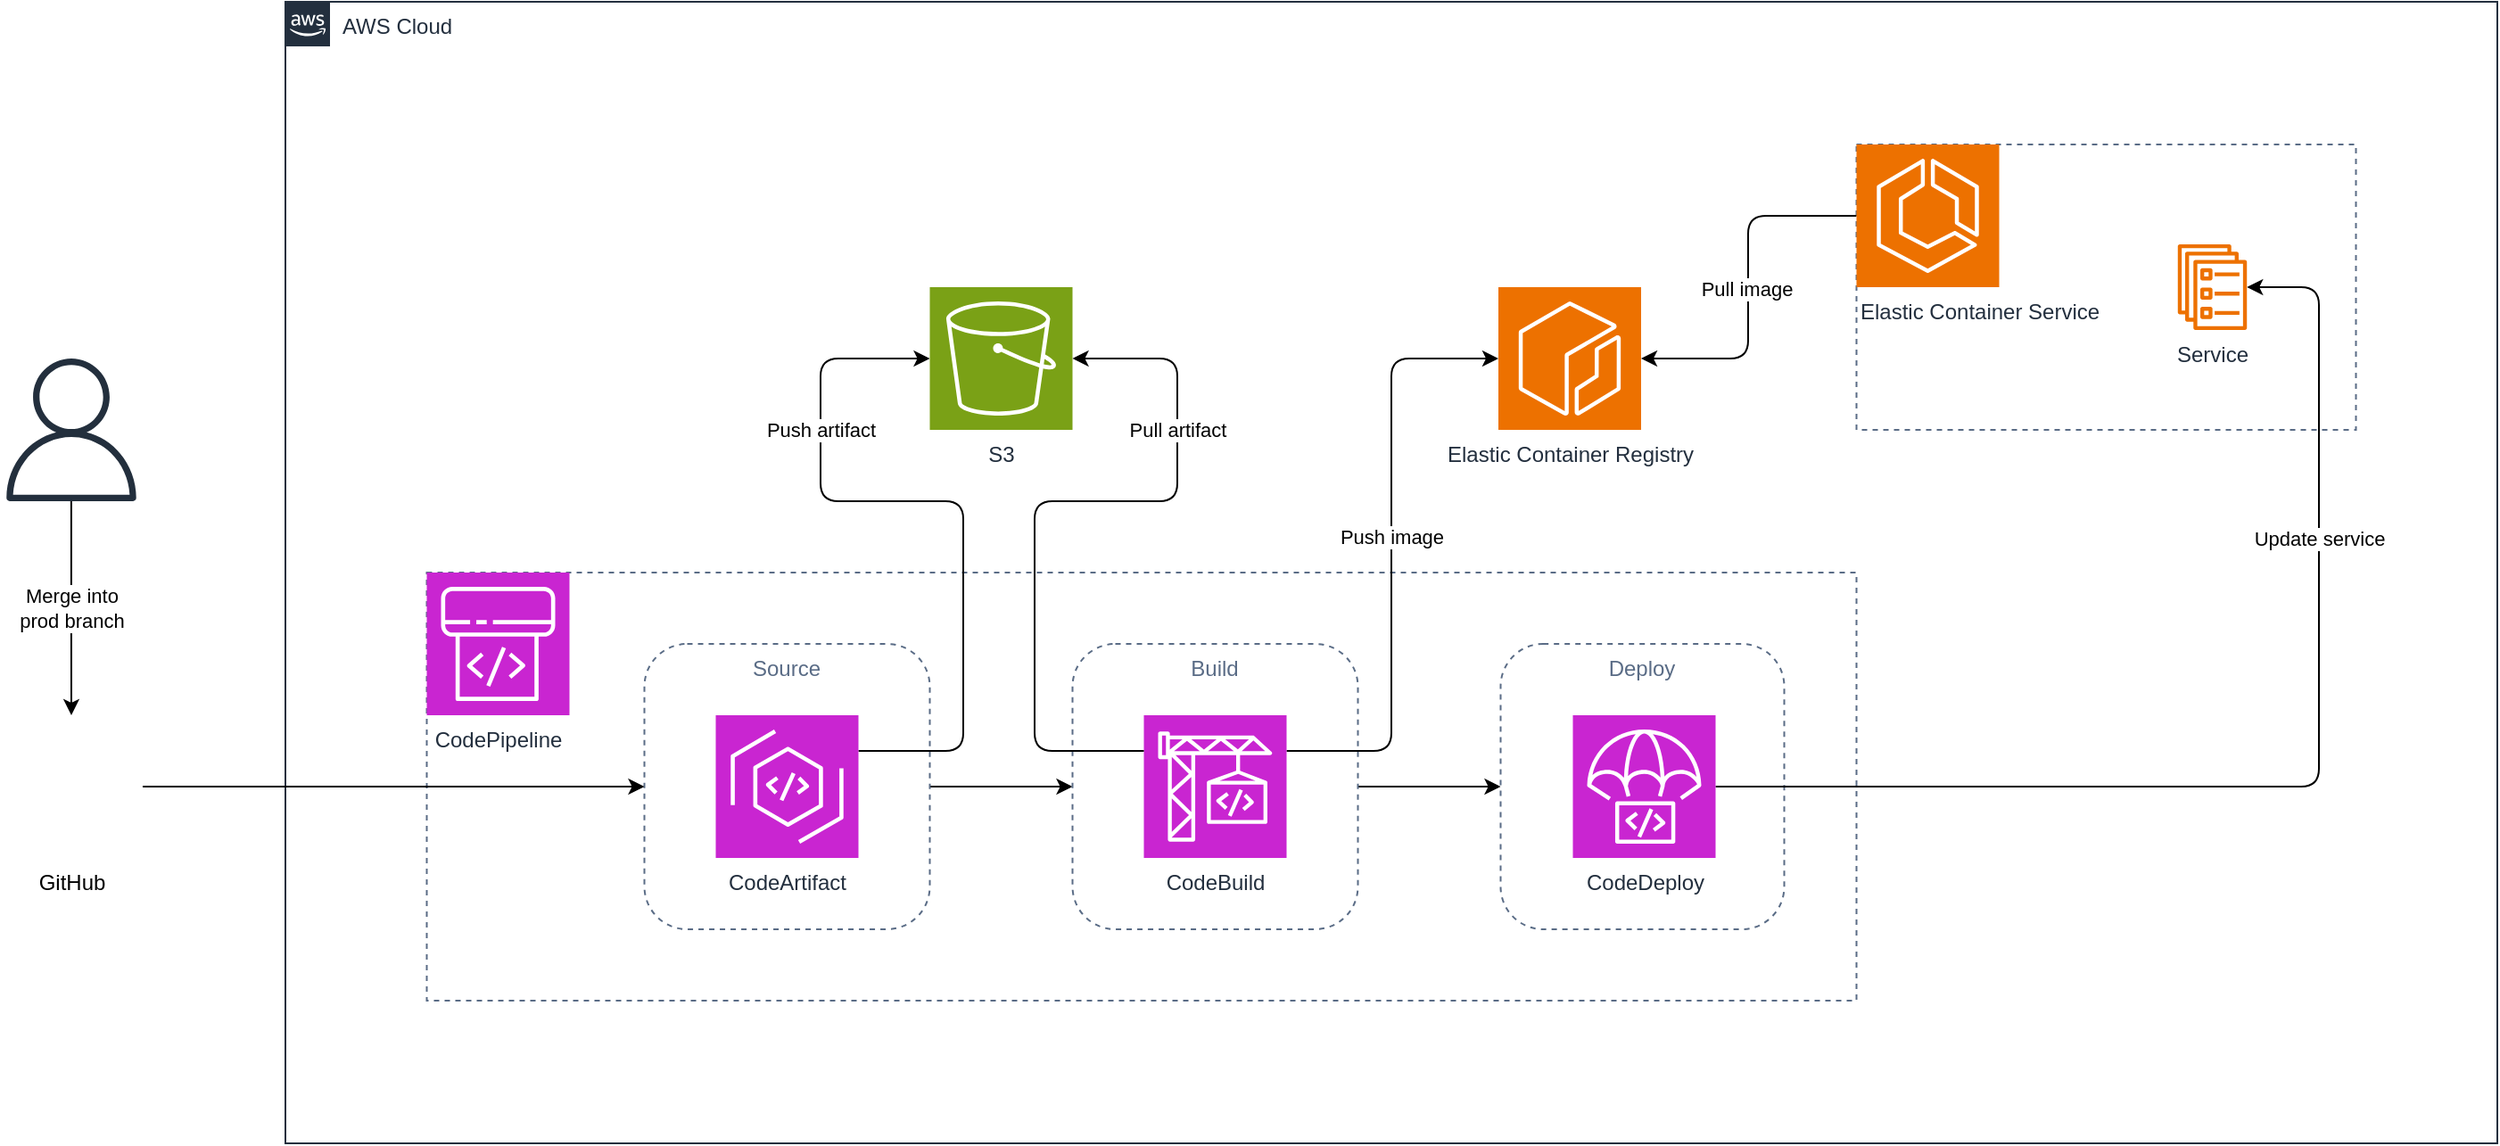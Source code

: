 <mxfile version="24.8.3">
  <diagram name="Page-1" id="ZzB7i4NtdFD34NnYMOvR">
    <mxGraphModel dx="672" dy="684" grid="1" gridSize="10" guides="1" tooltips="1" connect="1" arrows="1" fold="1" page="1" pageScale="1" pageWidth="850" pageHeight="1100" math="0" shadow="0">
      <root>
        <mxCell id="0" />
        <mxCell id="1" parent="0" />
        <mxCell id="f07_9i_d-xM3dZHE4S6k-22" value="AWS Cloud" style="points=[[0,0],[0.25,0],[0.5,0],[0.75,0],[1,0],[1,0.25],[1,0.5],[1,0.75],[1,1],[0.75,1],[0.5,1],[0.25,1],[0,1],[0,0.75],[0,0.5],[0,0.25]];outlineConnect=0;gradientColor=none;html=1;whiteSpace=wrap;fontSize=12;fontStyle=0;container=1;pointerEvents=0;collapsible=0;recursiveResize=0;shape=mxgraph.aws4.group;grIcon=mxgraph.aws4.group_aws_cloud_alt;strokeColor=#232F3E;fillColor=none;verticalAlign=top;align=left;spacingLeft=30;fontColor=#232F3E;dashed=0;" parent="1" vertex="1">
          <mxGeometry x="200" y="80" width="1240" height="640" as="geometry" />
        </mxCell>
        <mxCell id="f07_9i_d-xM3dZHE4S6k-21" value="" style="fillColor=none;strokeColor=#5A6C86;dashed=1;verticalAlign=top;fontStyle=0;fontColor=#5A6C86;whiteSpace=wrap;html=1;rounded=0;perimeterSpacing=0;shadow=0;glass=0;" parent="f07_9i_d-xM3dZHE4S6k-22" vertex="1">
          <mxGeometry x="79.25" y="320" width="801.5" height="240" as="geometry" />
        </mxCell>
        <mxCell id="f07_9i_d-xM3dZHE4S6k-30" style="edgeStyle=orthogonalEdgeStyle;rounded=0;orthogonalLoop=1;jettySize=auto;html=1;" parent="f07_9i_d-xM3dZHE4S6k-22" source="f07_9i_d-xM3dZHE4S6k-24" target="f07_9i_d-xM3dZHE4S6k-25" edge="1">
          <mxGeometry relative="1" as="geometry" />
        </mxCell>
        <mxCell id="f07_9i_d-xM3dZHE4S6k-24" value="Source" style="fillColor=none;strokeColor=#5A6C86;dashed=1;verticalAlign=top;fontStyle=0;fontColor=#5A6C86;whiteSpace=wrap;html=1;rounded=1;" parent="f07_9i_d-xM3dZHE4S6k-22" vertex="1">
          <mxGeometry x="201.25" y="360" width="160" height="160" as="geometry" />
        </mxCell>
        <mxCell id="jq4fsFTrlgq1_qY16uEr-11" style="edgeStyle=orthogonalEdgeStyle;rounded=1;orthogonalLoop=1;jettySize=auto;html=1;curved=0;" edge="1" parent="f07_9i_d-xM3dZHE4S6k-22" source="f07_9i_d-xM3dZHE4S6k-27" target="jq4fsFTrlgq1_qY16uEr-10">
          <mxGeometry relative="1" as="geometry">
            <Array as="points">
              <mxPoint x="380" y="420" />
              <mxPoint x="380" y="280" />
              <mxPoint x="300" y="280" />
              <mxPoint x="300" y="200" />
            </Array>
          </mxGeometry>
        </mxCell>
        <mxCell id="jq4fsFTrlgq1_qY16uEr-14" value="Push artifact" style="edgeLabel;html=1;align=center;verticalAlign=middle;resizable=0;points=[];" vertex="1" connectable="0" parent="jq4fsFTrlgq1_qY16uEr-11">
          <mxGeometry x="0.167" y="-1" relative="1" as="geometry">
            <mxPoint x="-34" y="-39" as="offset" />
          </mxGeometry>
        </mxCell>
        <mxCell id="f07_9i_d-xM3dZHE4S6k-27" value="CodeArtifact" style="sketch=0;points=[[0,0,0],[0.25,0,0],[0.5,0,0],[0.75,0,0],[1,0,0],[0,1,0],[0.25,1,0],[0.5,1,0],[0.75,1,0],[1,1,0],[0,0.25,0],[0,0.5,0],[0,0.75,0],[1,0.25,0],[1,0.5,0],[1,0.75,0]];outlineConnect=0;fontColor=#232F3E;fillColor=#C925D1;strokeColor=#ffffff;dashed=0;verticalLabelPosition=bottom;verticalAlign=top;align=center;html=1;fontSize=12;fontStyle=0;aspect=fixed;shape=mxgraph.aws4.resourceIcon;resIcon=mxgraph.aws4.codeartifact;" parent="f07_9i_d-xM3dZHE4S6k-22" vertex="1">
          <mxGeometry x="241.25" y="400" width="80" height="80" as="geometry" />
        </mxCell>
        <mxCell id="f07_9i_d-xM3dZHE4S6k-26" value="Deploy" style="fillColor=none;strokeColor=#5A6C86;dashed=1;verticalAlign=top;fontStyle=0;fontColor=#5A6C86;whiteSpace=wrap;html=1;rounded=1;" parent="f07_9i_d-xM3dZHE4S6k-22" vertex="1">
          <mxGeometry x="681.25" y="360" width="159" height="160" as="geometry" />
        </mxCell>
        <mxCell id="jq4fsFTrlgq1_qY16uEr-7" style="edgeStyle=orthogonalEdgeStyle;rounded=1;orthogonalLoop=1;jettySize=auto;html=1;curved=0;" edge="1" parent="f07_9i_d-xM3dZHE4S6k-22" source="f07_9i_d-xM3dZHE4S6k-13" target="jq4fsFTrlgq1_qY16uEr-6">
          <mxGeometry relative="1" as="geometry">
            <Array as="points">
              <mxPoint x="1140" y="440" />
              <mxPoint x="1140" y="160" />
            </Array>
          </mxGeometry>
        </mxCell>
        <mxCell id="jq4fsFTrlgq1_qY16uEr-18" value="Update service" style="edgeLabel;html=1;align=center;verticalAlign=middle;resizable=0;points=[];" vertex="1" connectable="0" parent="jq4fsFTrlgq1_qY16uEr-7">
          <mxGeometry x="0.18" y="2" relative="1" as="geometry">
            <mxPoint x="2" y="-89" as="offset" />
          </mxGeometry>
        </mxCell>
        <mxCell id="f07_9i_d-xM3dZHE4S6k-13" value="CodeDeploy" style="sketch=0;points=[[0,0,0],[0.25,0,0],[0.5,0,0],[0.75,0,0],[1,0,0],[0,1,0],[0.25,1,0],[0.5,1,0],[0.75,1,0],[1,1,0],[0,0.25,0],[0,0.5,0],[0,0.75,0],[1,0.25,0],[1,0.5,0],[1,0.75,0]];outlineConnect=0;fontColor=#232F3E;fillColor=#C925D1;strokeColor=#ffffff;dashed=0;verticalLabelPosition=bottom;verticalAlign=top;align=center;html=1;fontSize=12;fontStyle=0;aspect=fixed;shape=mxgraph.aws4.resourceIcon;resIcon=mxgraph.aws4.codedeploy;" parent="f07_9i_d-xM3dZHE4S6k-22" vertex="1">
          <mxGeometry x="721.75" y="400" width="80" height="80" as="geometry" />
        </mxCell>
        <mxCell id="f07_9i_d-xM3dZHE4S6k-32" style="edgeStyle=orthogonalEdgeStyle;rounded=0;orthogonalLoop=1;jettySize=auto;html=1;" parent="f07_9i_d-xM3dZHE4S6k-22" source="f07_9i_d-xM3dZHE4S6k-25" target="f07_9i_d-xM3dZHE4S6k-26" edge="1">
          <mxGeometry relative="1" as="geometry" />
        </mxCell>
        <mxCell id="f07_9i_d-xM3dZHE4S6k-25" value="Build" style="fillColor=none;strokeColor=#5A6C86;dashed=1;verticalAlign=top;fontStyle=0;fontColor=#5A6C86;whiteSpace=wrap;html=1;rounded=1;" parent="f07_9i_d-xM3dZHE4S6k-22" vertex="1">
          <mxGeometry x="441.25" y="360" width="160" height="160" as="geometry" />
        </mxCell>
        <mxCell id="jq4fsFTrlgq1_qY16uEr-3" style="edgeStyle=orthogonalEdgeStyle;rounded=1;orthogonalLoop=1;jettySize=auto;html=1;curved=0;" edge="1" parent="f07_9i_d-xM3dZHE4S6k-22" source="f07_9i_d-xM3dZHE4S6k-12" target="jq4fsFTrlgq1_qY16uEr-2">
          <mxGeometry relative="1" as="geometry">
            <Array as="points">
              <mxPoint x="620" y="420" />
              <mxPoint x="620" y="200" />
            </Array>
          </mxGeometry>
        </mxCell>
        <mxCell id="jq4fsFTrlgq1_qY16uEr-17" value="Push image" style="edgeLabel;html=1;align=center;verticalAlign=middle;resizable=0;points=[];" vertex="1" connectable="0" parent="jq4fsFTrlgq1_qY16uEr-3">
          <mxGeometry x="0.181" y="-1" relative="1" as="geometry">
            <mxPoint x="-1" y="21" as="offset" />
          </mxGeometry>
        </mxCell>
        <mxCell id="f07_9i_d-xM3dZHE4S6k-12" value="CodeBuild" style="sketch=0;points=[[0,0,0],[0.25,0,0],[0.5,0,0],[0.75,0,0],[1,0,0],[0,1,0],[0.25,1,0],[0.5,1,0],[0.75,1,0],[1,1,0],[0,0.25,0],[0,0.5,0],[0,0.75,0],[1,0.25,0],[1,0.5,0],[1,0.75,0]];outlineConnect=0;fontColor=#232F3E;fillColor=#C925D1;strokeColor=#ffffff;dashed=0;verticalLabelPosition=bottom;verticalAlign=top;align=center;html=1;fontSize=12;fontStyle=0;aspect=fixed;shape=mxgraph.aws4.resourceIcon;resIcon=mxgraph.aws4.codebuild;" parent="f07_9i_d-xM3dZHE4S6k-22" vertex="1">
          <mxGeometry x="481.25" y="400" width="80" height="80" as="geometry" />
        </mxCell>
        <mxCell id="f07_9i_d-xM3dZHE4S6k-14" value="CodePipeline" style="sketch=0;points=[[0,0,0],[0.25,0,0],[0.5,0,0],[0.75,0,0],[1,0,0],[0,1,0],[0.25,1,0],[0.5,1,0],[0.75,1,0],[1,1,0],[0,0.25,0],[0,0.5,0],[0,0.75,0],[1,0.25,0],[1,0.5,0],[1,0.75,0]];outlineConnect=0;fontColor=#232F3E;fillColor=#C925D1;strokeColor=#ffffff;dashed=0;verticalLabelPosition=bottom;verticalAlign=top;align=center;html=1;fontSize=12;fontStyle=0;aspect=fixed;shape=mxgraph.aws4.resourceIcon;resIcon=mxgraph.aws4.codepipeline;" parent="f07_9i_d-xM3dZHE4S6k-22" vertex="1">
          <mxGeometry x="79.25" y="320" width="80" height="80" as="geometry" />
        </mxCell>
        <mxCell id="jq4fsFTrlgq1_qY16uEr-1" value="" style="fillColor=none;strokeColor=#5A6C86;dashed=1;verticalAlign=top;fontStyle=0;fontColor=#5A6C86;whiteSpace=wrap;html=1;" vertex="1" parent="f07_9i_d-xM3dZHE4S6k-22">
          <mxGeometry x="880.75" y="80" width="280" height="160" as="geometry" />
        </mxCell>
        <mxCell id="jq4fsFTrlgq1_qY16uEr-2" value="Elastic Container Registry" style="sketch=0;points=[[0,0,0],[0.25,0,0],[0.5,0,0],[0.75,0,0],[1,0,0],[0,1,0],[0.25,1,0],[0.5,1,0],[0.75,1,0],[1,1,0],[0,0.25,0],[0,0.5,0],[0,0.75,0],[1,0.25,0],[1,0.5,0],[1,0.75,0]];outlineConnect=0;fontColor=#232F3E;fillColor=#ED7100;strokeColor=#ffffff;dashed=0;verticalLabelPosition=bottom;verticalAlign=top;align=center;html=1;fontSize=12;fontStyle=0;aspect=fixed;shape=mxgraph.aws4.resourceIcon;resIcon=mxgraph.aws4.ecr;" vertex="1" parent="f07_9i_d-xM3dZHE4S6k-22">
          <mxGeometry x="680" y="160" width="80" height="80" as="geometry" />
        </mxCell>
        <mxCell id="jq4fsFTrlgq1_qY16uEr-12" style="edgeStyle=orthogonalEdgeStyle;rounded=1;orthogonalLoop=1;jettySize=auto;html=1;curved=0;" edge="1" parent="f07_9i_d-xM3dZHE4S6k-22" source="jq4fsFTrlgq1_qY16uEr-4" target="jq4fsFTrlgq1_qY16uEr-2">
          <mxGeometry relative="1" as="geometry">
            <Array as="points">
              <mxPoint x="820" y="120" />
              <mxPoint x="820" y="200" />
            </Array>
          </mxGeometry>
        </mxCell>
        <mxCell id="jq4fsFTrlgq1_qY16uEr-16" value="Pull image" style="edgeLabel;html=1;align=center;verticalAlign=middle;resizable=0;points=[];" vertex="1" connectable="0" parent="jq4fsFTrlgq1_qY16uEr-12">
          <mxGeometry x="-0.263" y="-1" relative="1" as="geometry">
            <mxPoint y="27" as="offset" />
          </mxGeometry>
        </mxCell>
        <mxCell id="jq4fsFTrlgq1_qY16uEr-4" value="Elastic Container Service" style="sketch=0;points=[[0,0,0],[0.25,0,0],[0.5,0,0],[0.75,0,0],[1,0,0],[0,1,0],[0.25,1,0],[0.5,1,0],[0.75,1,0],[1,1,0],[0,0.25,0],[0,0.5,0],[0,0.75,0],[1,0.25,0],[1,0.5,0],[1,0.75,0]];outlineConnect=0;fontColor=#232F3E;fillColor=#ED7100;strokeColor=#ffffff;dashed=0;verticalLabelPosition=bottom;verticalAlign=top;align=left;html=1;fontSize=12;fontStyle=0;aspect=fixed;shape=mxgraph.aws4.resourceIcon;resIcon=mxgraph.aws4.ecs;" vertex="1" parent="f07_9i_d-xM3dZHE4S6k-22">
          <mxGeometry x="880.75" y="80" width="80" height="80" as="geometry" />
        </mxCell>
        <mxCell id="jq4fsFTrlgq1_qY16uEr-6" value="Service" style="sketch=0;outlineConnect=0;fontColor=#232F3E;gradientColor=none;fillColor=#ED7100;strokeColor=none;dashed=0;verticalLabelPosition=bottom;verticalAlign=top;align=center;html=1;fontSize=12;fontStyle=0;aspect=fixed;pointerEvents=1;shape=mxgraph.aws4.ecs_service;" vertex="1" parent="f07_9i_d-xM3dZHE4S6k-22">
          <mxGeometry x="1060.75" y="136" width="39" height="48" as="geometry" />
        </mxCell>
        <mxCell id="jq4fsFTrlgq1_qY16uEr-10" value="S3" style="sketch=0;points=[[0,0,0],[0.25,0,0],[0.5,0,0],[0.75,0,0],[1,0,0],[0,1,0],[0.25,1,0],[0.5,1,0],[0.75,1,0],[1,1,0],[0,0.25,0],[0,0.5,0],[0,0.75,0],[1,0.25,0],[1,0.5,0],[1,0.75,0]];outlineConnect=0;fontColor=#232F3E;fillColor=#7AA116;strokeColor=#ffffff;dashed=0;verticalLabelPosition=bottom;verticalAlign=top;align=center;html=1;fontSize=12;fontStyle=0;aspect=fixed;shape=mxgraph.aws4.resourceIcon;resIcon=mxgraph.aws4.s3;" vertex="1" parent="f07_9i_d-xM3dZHE4S6k-22">
          <mxGeometry x="361.25" y="160" width="80" height="80" as="geometry" />
        </mxCell>
        <mxCell id="jq4fsFTrlgq1_qY16uEr-13" style="edgeStyle=orthogonalEdgeStyle;rounded=1;orthogonalLoop=1;jettySize=auto;html=1;entryX=1;entryY=0.5;entryDx=0;entryDy=0;entryPerimeter=0;curved=0;" edge="1" parent="f07_9i_d-xM3dZHE4S6k-22" source="f07_9i_d-xM3dZHE4S6k-12" target="jq4fsFTrlgq1_qY16uEr-10">
          <mxGeometry relative="1" as="geometry">
            <Array as="points">
              <mxPoint x="420" y="420" />
              <mxPoint x="420" y="280" />
              <mxPoint x="500" y="280" />
              <mxPoint x="500" y="200" />
            </Array>
          </mxGeometry>
        </mxCell>
        <mxCell id="jq4fsFTrlgq1_qY16uEr-15" value="Pull artifact" style="edgeLabel;html=1;align=center;verticalAlign=middle;resizable=0;points=[];" vertex="1" connectable="0" parent="jq4fsFTrlgq1_qY16uEr-13">
          <mxGeometry x="0.807" relative="1" as="geometry">
            <mxPoint x="18" y="40" as="offset" />
          </mxGeometry>
        </mxCell>
        <mxCell id="f07_9i_d-xM3dZHE4S6k-29" style="edgeStyle=orthogonalEdgeStyle;rounded=0;orthogonalLoop=1;jettySize=auto;html=1;" parent="1" target="f07_9i_d-xM3dZHE4S6k-24" edge="1">
          <mxGeometry relative="1" as="geometry">
            <mxPoint x="280" y="520" as="targetPoint" />
            <mxPoint x="120" y="520" as="sourcePoint" />
            <Array as="points">
              <mxPoint x="190" y="520" />
              <mxPoint x="190" y="520" />
            </Array>
          </mxGeometry>
        </mxCell>
        <mxCell id="jq4fsFTrlgq1_qY16uEr-20" style="edgeStyle=orthogonalEdgeStyle;rounded=0;orthogonalLoop=1;jettySize=auto;html=1;" edge="1" parent="1" source="jq4fsFTrlgq1_qY16uEr-19">
          <mxGeometry relative="1" as="geometry">
            <mxPoint x="80" y="480" as="targetPoint" />
          </mxGeometry>
        </mxCell>
        <mxCell id="jq4fsFTrlgq1_qY16uEr-21" value="Merge into&lt;div&gt;prod branch&lt;/div&gt;" style="edgeLabel;html=1;align=center;verticalAlign=middle;resizable=0;points=[];" vertex="1" connectable="0" parent="jq4fsFTrlgq1_qY16uEr-20">
          <mxGeometry x="-0.183" y="1" relative="1" as="geometry">
            <mxPoint x="-1" y="11" as="offset" />
          </mxGeometry>
        </mxCell>
        <mxCell id="jq4fsFTrlgq1_qY16uEr-19" value="" style="sketch=0;outlineConnect=0;fontColor=#232F3E;gradientColor=none;fillColor=#232F3D;strokeColor=none;dashed=0;verticalLabelPosition=bottom;verticalAlign=top;align=center;html=1;fontSize=12;fontStyle=0;aspect=fixed;pointerEvents=1;shape=mxgraph.aws4.user;" vertex="1" parent="1">
          <mxGeometry x="40" y="280" width="80" height="80" as="geometry" />
        </mxCell>
        <mxCell id="jq4fsFTrlgq1_qY16uEr-22" value="GitHub" style="shape=image;html=1;verticalAlign=top;verticalLabelPosition=bottom;labelBackgroundColor=#ffffff;imageAspect=0;aspect=fixed;image=https://cdn4.iconfinder.com/data/icons/ionicons/512/icon-social-github-128.png" vertex="1" parent="1">
          <mxGeometry x="40" y="480" width="80" height="80" as="geometry" />
        </mxCell>
      </root>
    </mxGraphModel>
  </diagram>
</mxfile>
